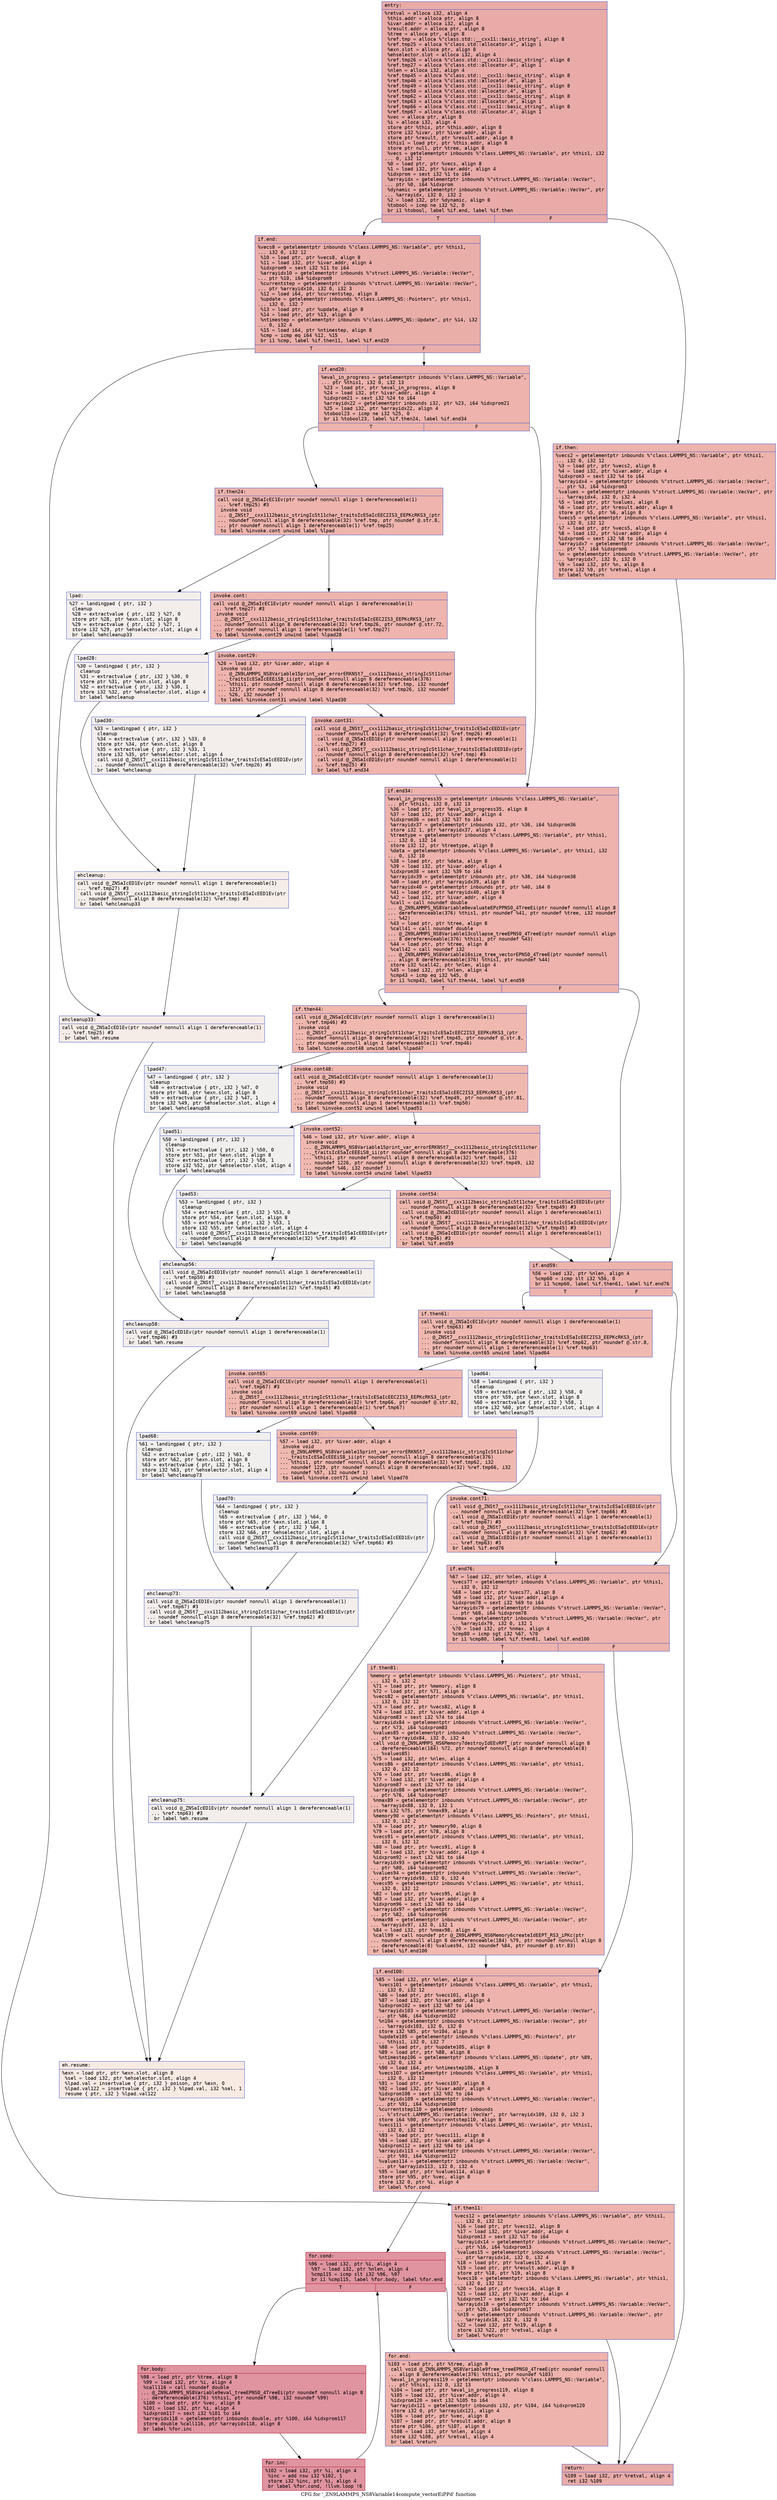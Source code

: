 digraph "CFG for '_ZN9LAMMPS_NS8Variable14compute_vectorEiPPd' function" {
	label="CFG for '_ZN9LAMMPS_NS8Variable14compute_vectorEiPPd' function";

	Node0x556bfe4e6be0 [shape=record,color="#3d50c3ff", style=filled, fillcolor="#cc403a70" fontname="Courier",label="{entry:\l|  %retval = alloca i32, align 4\l  %this.addr = alloca ptr, align 8\l  %ivar.addr = alloca i32, align 4\l  %result.addr = alloca ptr, align 8\l  %tree = alloca ptr, align 8\l  %ref.tmp = alloca %\"class.std::__cxx11::basic_string\", align 8\l  %ref.tmp25 = alloca %\"class.std::allocator.4\", align 1\l  %exn.slot = alloca ptr, align 8\l  %ehselector.slot = alloca i32, align 4\l  %ref.tmp26 = alloca %\"class.std::__cxx11::basic_string\", align 8\l  %ref.tmp27 = alloca %\"class.std::allocator.4\", align 1\l  %nlen = alloca i32, align 4\l  %ref.tmp45 = alloca %\"class.std::__cxx11::basic_string\", align 8\l  %ref.tmp46 = alloca %\"class.std::allocator.4\", align 1\l  %ref.tmp49 = alloca %\"class.std::__cxx11::basic_string\", align 8\l  %ref.tmp50 = alloca %\"class.std::allocator.4\", align 1\l  %ref.tmp62 = alloca %\"class.std::__cxx11::basic_string\", align 8\l  %ref.tmp63 = alloca %\"class.std::allocator.4\", align 1\l  %ref.tmp66 = alloca %\"class.std::__cxx11::basic_string\", align 8\l  %ref.tmp67 = alloca %\"class.std::allocator.4\", align 1\l  %vec = alloca ptr, align 8\l  %i = alloca i32, align 4\l  store ptr %this, ptr %this.addr, align 8\l  store i32 %ivar, ptr %ivar.addr, align 4\l  store ptr %result, ptr %result.addr, align 8\l  %this1 = load ptr, ptr %this.addr, align 8\l  store ptr null, ptr %tree, align 8\l  %vecs = getelementptr inbounds %\"class.LAMMPS_NS::Variable\", ptr %this1, i32\l... 0, i32 12\l  %0 = load ptr, ptr %vecs, align 8\l  %1 = load i32, ptr %ivar.addr, align 4\l  %idxprom = sext i32 %1 to i64\l  %arrayidx = getelementptr inbounds %\"struct.LAMMPS_NS::Variable::VecVar\",\l... ptr %0, i64 %idxprom\l  %dynamic = getelementptr inbounds %\"struct.LAMMPS_NS::Variable::VecVar\", ptr\l... %arrayidx, i32 0, i32 2\l  %2 = load i32, ptr %dynamic, align 8\l  %tobool = icmp ne i32 %2, 0\l  br i1 %tobool, label %if.end, label %if.then\l|{<s0>T|<s1>F}}"];
	Node0x556bfe4e6be0:s0 -> Node0x556bfe4e8680[tooltip="entry -> if.end\nProbability 62.50%" ];
	Node0x556bfe4e6be0:s1 -> Node0x556bfe4e86f0[tooltip="entry -> if.then\nProbability 37.50%" ];
	Node0x556bfe4e86f0 [shape=record,color="#3d50c3ff", style=filled, fillcolor="#d6524470" fontname="Courier",label="{if.then:\l|  %vecs2 = getelementptr inbounds %\"class.LAMMPS_NS::Variable\", ptr %this1,\l... i32 0, i32 12\l  %3 = load ptr, ptr %vecs2, align 8\l  %4 = load i32, ptr %ivar.addr, align 4\l  %idxprom3 = sext i32 %4 to i64\l  %arrayidx4 = getelementptr inbounds %\"struct.LAMMPS_NS::Variable::VecVar\",\l... ptr %3, i64 %idxprom3\l  %values = getelementptr inbounds %\"struct.LAMMPS_NS::Variable::VecVar\", ptr\l... %arrayidx4, i32 0, i32 4\l  %5 = load ptr, ptr %values, align 8\l  %6 = load ptr, ptr %result.addr, align 8\l  store ptr %5, ptr %6, align 8\l  %vecs5 = getelementptr inbounds %\"class.LAMMPS_NS::Variable\", ptr %this1,\l... i32 0, i32 12\l  %7 = load ptr, ptr %vecs5, align 8\l  %8 = load i32, ptr %ivar.addr, align 4\l  %idxprom6 = sext i32 %8 to i64\l  %arrayidx7 = getelementptr inbounds %\"struct.LAMMPS_NS::Variable::VecVar\",\l... ptr %7, i64 %idxprom6\l  %n = getelementptr inbounds %\"struct.LAMMPS_NS::Variable::VecVar\", ptr\l... %arrayidx7, i32 0, i32 0\l  %9 = load i32, ptr %n, align 8\l  store i32 %9, ptr %retval, align 4\l  br label %return\l}"];
	Node0x556bfe4e86f0 -> Node0x556bfe4e91a0[tooltip="if.then -> return\nProbability 100.00%" ];
	Node0x556bfe4e8680 [shape=record,color="#3d50c3ff", style=filled, fillcolor="#d0473d70" fontname="Courier",label="{if.end:\l|  %vecs8 = getelementptr inbounds %\"class.LAMMPS_NS::Variable\", ptr %this1,\l... i32 0, i32 12\l  %10 = load ptr, ptr %vecs8, align 8\l  %11 = load i32, ptr %ivar.addr, align 4\l  %idxprom9 = sext i32 %11 to i64\l  %arrayidx10 = getelementptr inbounds %\"struct.LAMMPS_NS::Variable::VecVar\",\l... ptr %10, i64 %idxprom9\l  %currentstep = getelementptr inbounds %\"struct.LAMMPS_NS::Variable::VecVar\",\l... ptr %arrayidx10, i32 0, i32 3\l  %12 = load i64, ptr %currentstep, align 8\l  %update = getelementptr inbounds %\"class.LAMMPS_NS::Pointers\", ptr %this1,\l... i32 0, i32 7\l  %13 = load ptr, ptr %update, align 8\l  %14 = load ptr, ptr %13, align 8\l  %ntimestep = getelementptr inbounds %\"class.LAMMPS_NS::Update\", ptr %14, i32\l... 0, i32 4\l  %15 = load i64, ptr %ntimestep, align 8\l  %cmp = icmp eq i64 %12, %15\l  br i1 %cmp, label %if.then11, label %if.end20\l|{<s0>T|<s1>F}}"];
	Node0x556bfe4e8680:s0 -> Node0x556bfe4e7bf0[tooltip="if.end -> if.then11\nProbability 50.00%" ];
	Node0x556bfe4e8680:s1 -> Node0x556bfe4e7c70[tooltip="if.end -> if.end20\nProbability 50.00%" ];
	Node0x556bfe4e7bf0 [shape=record,color="#3d50c3ff", style=filled, fillcolor="#d6524470" fontname="Courier",label="{if.then11:\l|  %vecs12 = getelementptr inbounds %\"class.LAMMPS_NS::Variable\", ptr %this1,\l... i32 0, i32 12\l  %16 = load ptr, ptr %vecs12, align 8\l  %17 = load i32, ptr %ivar.addr, align 4\l  %idxprom13 = sext i32 %17 to i64\l  %arrayidx14 = getelementptr inbounds %\"struct.LAMMPS_NS::Variable::VecVar\",\l... ptr %16, i64 %idxprom13\l  %values15 = getelementptr inbounds %\"struct.LAMMPS_NS::Variable::VecVar\",\l... ptr %arrayidx14, i32 0, i32 4\l  %18 = load ptr, ptr %values15, align 8\l  %19 = load ptr, ptr %result.addr, align 8\l  store ptr %18, ptr %19, align 8\l  %vecs16 = getelementptr inbounds %\"class.LAMMPS_NS::Variable\", ptr %this1,\l... i32 0, i32 12\l  %20 = load ptr, ptr %vecs16, align 8\l  %21 = load i32, ptr %ivar.addr, align 4\l  %idxprom17 = sext i32 %21 to i64\l  %arrayidx18 = getelementptr inbounds %\"struct.LAMMPS_NS::Variable::VecVar\",\l... ptr %20, i64 %idxprom17\l  %n19 = getelementptr inbounds %\"struct.LAMMPS_NS::Variable::VecVar\", ptr\l... %arrayidx18, i32 0, i32 0\l  %22 = load i32, ptr %n19, align 8\l  store i32 %22, ptr %retval, align 4\l  br label %return\l}"];
	Node0x556bfe4e7bf0 -> Node0x556bfe4e91a0[tooltip="if.then11 -> return\nProbability 100.00%" ];
	Node0x556bfe4e7c70 [shape=record,color="#3d50c3ff", style=filled, fillcolor="#d6524470" fontname="Courier",label="{if.end20:\l|  %eval_in_progress = getelementptr inbounds %\"class.LAMMPS_NS::Variable\",\l... ptr %this1, i32 0, i32 13\l  %23 = load ptr, ptr %eval_in_progress, align 8\l  %24 = load i32, ptr %ivar.addr, align 4\l  %idxprom21 = sext i32 %24 to i64\l  %arrayidx22 = getelementptr inbounds i32, ptr %23, i64 %idxprom21\l  %25 = load i32, ptr %arrayidx22, align 4\l  %tobool23 = icmp ne i32 %25, 0\l  br i1 %tobool23, label %if.then24, label %if.end34\l|{<s0>T|<s1>F}}"];
	Node0x556bfe4e7c70:s0 -> Node0x556bfe4eafa0[tooltip="if.end20 -> if.then24\nProbability 62.50%" ];
	Node0x556bfe4e7c70:s1 -> Node0x556bfe4eb020[tooltip="if.end20 -> if.end34\nProbability 37.50%" ];
	Node0x556bfe4eafa0 [shape=record,color="#3d50c3ff", style=filled, fillcolor="#d8564670" fontname="Courier",label="{if.then24:\l|  call void @_ZNSaIcEC1Ev(ptr noundef nonnull align 1 dereferenceable(1)\l... %ref.tmp25) #3\l  invoke void\l... @_ZNSt7__cxx1112basic_stringIcSt11char_traitsIcESaIcEEC2IS3_EEPKcRKS3_(ptr\l... noundef nonnull align 8 dereferenceable(32) %ref.tmp, ptr noundef @.str.8,\l... ptr noundef nonnull align 1 dereferenceable(1) %ref.tmp25)\l          to label %invoke.cont unwind label %lpad\l}"];
	Node0x556bfe4eafa0 -> Node0x556bfe4eb2d0[tooltip="if.then24 -> invoke.cont\nProbability 100.00%" ];
	Node0x556bfe4eafa0 -> Node0x556bfe4eb320[tooltip="if.then24 -> lpad\nProbability 0.00%" ];
	Node0x556bfe4eb2d0 [shape=record,color="#3d50c3ff", style=filled, fillcolor="#d8564670" fontname="Courier",label="{invoke.cont:\l|  call void @_ZNSaIcEC1Ev(ptr noundef nonnull align 1 dereferenceable(1)\l... %ref.tmp27) #3\l  invoke void\l... @_ZNSt7__cxx1112basic_stringIcSt11char_traitsIcESaIcEEC2IS3_EEPKcRKS3_(ptr\l... noundef nonnull align 8 dereferenceable(32) %ref.tmp26, ptr noundef @.str.72,\l... ptr noundef nonnull align 1 dereferenceable(1) %ref.tmp27)\l          to label %invoke.cont29 unwind label %lpad28\l}"];
	Node0x556bfe4eb2d0 -> Node0x556bfe4eb640[tooltip="invoke.cont -> invoke.cont29\nProbability 100.00%" ];
	Node0x556bfe4eb2d0 -> Node0x556bfe4eb690[tooltip="invoke.cont -> lpad28\nProbability 0.00%" ];
	Node0x556bfe4eb640 [shape=record,color="#3d50c3ff", style=filled, fillcolor="#d8564670" fontname="Courier",label="{invoke.cont29:\l|  %26 = load i32, ptr %ivar.addr, align 4\l  invoke void\l... @_ZN9LAMMPS_NS8Variable15print_var_errorERKNSt7__cxx1112basic_stringIcSt11char\l..._traitsIcESaIcEEEiS8_ii(ptr noundef nonnull align 8 dereferenceable(376)\l... %this1, ptr noundef nonnull align 8 dereferenceable(32) %ref.tmp, i32 noundef\l... 1217, ptr noundef nonnull align 8 dereferenceable(32) %ref.tmp26, i32 noundef\l... %26, i32 noundef 1)\l          to label %invoke.cont31 unwind label %lpad30\l}"];
	Node0x556bfe4eb640 -> Node0x556bfe4eb5f0[tooltip="invoke.cont29 -> invoke.cont31\nProbability 100.00%" ];
	Node0x556bfe4eb640 -> Node0x556bfe4eb9e0[tooltip="invoke.cont29 -> lpad30\nProbability 0.00%" ];
	Node0x556bfe4eb5f0 [shape=record,color="#3d50c3ff", style=filled, fillcolor="#d8564670" fontname="Courier",label="{invoke.cont31:\l|  call void @_ZNSt7__cxx1112basic_stringIcSt11char_traitsIcESaIcEED1Ev(ptr\l... noundef nonnull align 8 dereferenceable(32) %ref.tmp26) #3\l  call void @_ZNSaIcED1Ev(ptr noundef nonnull align 1 dereferenceable(1)\l... %ref.tmp27) #3\l  call void @_ZNSt7__cxx1112basic_stringIcSt11char_traitsIcESaIcEED1Ev(ptr\l... noundef nonnull align 8 dereferenceable(32) %ref.tmp) #3\l  call void @_ZNSaIcED1Ev(ptr noundef nonnull align 1 dereferenceable(1)\l... %ref.tmp25) #3\l  br label %if.end34\l}"];
	Node0x556bfe4eb5f0 -> Node0x556bfe4eb020[tooltip="invoke.cont31 -> if.end34\nProbability 100.00%" ];
	Node0x556bfe4eb320 [shape=record,color="#3d50c3ff", style=filled, fillcolor="#e3d9d370" fontname="Courier",label="{lpad:\l|  %27 = landingpad \{ ptr, i32 \}\l          cleanup\l  %28 = extractvalue \{ ptr, i32 \} %27, 0\l  store ptr %28, ptr %exn.slot, align 8\l  %29 = extractvalue \{ ptr, i32 \} %27, 1\l  store i32 %29, ptr %ehselector.slot, align 4\l  br label %ehcleanup33\l}"];
	Node0x556bfe4eb320 -> Node0x556bfe4ec340[tooltip="lpad -> ehcleanup33\nProbability 100.00%" ];
	Node0x556bfe4eb690 [shape=record,color="#3d50c3ff", style=filled, fillcolor="#e3d9d370" fontname="Courier",label="{lpad28:\l|  %30 = landingpad \{ ptr, i32 \}\l          cleanup\l  %31 = extractvalue \{ ptr, i32 \} %30, 0\l  store ptr %31, ptr %exn.slot, align 8\l  %32 = extractvalue \{ ptr, i32 \} %30, 1\l  store i32 %32, ptr %ehselector.slot, align 4\l  br label %ehcleanup\l}"];
	Node0x556bfe4eb690 -> Node0x556bfe4ec640[tooltip="lpad28 -> ehcleanup\nProbability 100.00%" ];
	Node0x556bfe4eb9e0 [shape=record,color="#3d50c3ff", style=filled, fillcolor="#e3d9d370" fontname="Courier",label="{lpad30:\l|  %33 = landingpad \{ ptr, i32 \}\l          cleanup\l  %34 = extractvalue \{ ptr, i32 \} %33, 0\l  store ptr %34, ptr %exn.slot, align 8\l  %35 = extractvalue \{ ptr, i32 \} %33, 1\l  store i32 %35, ptr %ehselector.slot, align 4\l  call void @_ZNSt7__cxx1112basic_stringIcSt11char_traitsIcESaIcEED1Ev(ptr\l... noundef nonnull align 8 dereferenceable(32) %ref.tmp26) #3\l  br label %ehcleanup\l}"];
	Node0x556bfe4eb9e0 -> Node0x556bfe4ec640[tooltip="lpad30 -> ehcleanup\nProbability 100.00%" ];
	Node0x556bfe4ec640 [shape=record,color="#3d50c3ff", style=filled, fillcolor="#e8d6cc70" fontname="Courier",label="{ehcleanup:\l|  call void @_ZNSaIcED1Ev(ptr noundef nonnull align 1 dereferenceable(1)\l... %ref.tmp27) #3\l  call void @_ZNSt7__cxx1112basic_stringIcSt11char_traitsIcESaIcEED1Ev(ptr\l... noundef nonnull align 8 dereferenceable(32) %ref.tmp) #3\l  br label %ehcleanup33\l}"];
	Node0x556bfe4ec640 -> Node0x556bfe4ec340[tooltip="ehcleanup -> ehcleanup33\nProbability 100.00%" ];
	Node0x556bfe4ec340 [shape=record,color="#3d50c3ff", style=filled, fillcolor="#ead5c970" fontname="Courier",label="{ehcleanup33:\l|  call void @_ZNSaIcED1Ev(ptr noundef nonnull align 1 dereferenceable(1)\l... %ref.tmp25) #3\l  br label %eh.resume\l}"];
	Node0x556bfe4ec340 -> Node0x556bfe4ecf50[tooltip="ehcleanup33 -> eh.resume\nProbability 100.00%" ];
	Node0x556bfe4eb020 [shape=record,color="#3d50c3ff", style=filled, fillcolor="#d6524470" fontname="Courier",label="{if.end34:\l|  %eval_in_progress35 = getelementptr inbounds %\"class.LAMMPS_NS::Variable\",\l... ptr %this1, i32 0, i32 13\l  %36 = load ptr, ptr %eval_in_progress35, align 8\l  %37 = load i32, ptr %ivar.addr, align 4\l  %idxprom36 = sext i32 %37 to i64\l  %arrayidx37 = getelementptr inbounds i32, ptr %36, i64 %idxprom36\l  store i32 1, ptr %arrayidx37, align 4\l  %treetype = getelementptr inbounds %\"class.LAMMPS_NS::Variable\", ptr %this1,\l... i32 0, i32 14\l  store i32 12, ptr %treetype, align 8\l  %data = getelementptr inbounds %\"class.LAMMPS_NS::Variable\", ptr %this1, i32\l... 0, i32 10\l  %38 = load ptr, ptr %data, align 8\l  %39 = load i32, ptr %ivar.addr, align 4\l  %idxprom38 = sext i32 %39 to i64\l  %arrayidx39 = getelementptr inbounds ptr, ptr %38, i64 %idxprom38\l  %40 = load ptr, ptr %arrayidx39, align 8\l  %arrayidx40 = getelementptr inbounds ptr, ptr %40, i64 0\l  %41 = load ptr, ptr %arrayidx40, align 8\l  %42 = load i32, ptr %ivar.addr, align 4\l  %call = call noundef double\l... @_ZN9LAMMPS_NS8Variable8evaluateEPcPPNS0_4TreeEi(ptr noundef nonnull align 8\l... dereferenceable(376) %this1, ptr noundef %41, ptr noundef %tree, i32 noundef\l... %42)\l  %43 = load ptr, ptr %tree, align 8\l  %call41 = call noundef double\l... @_ZN9LAMMPS_NS8Variable13collapse_treeEPNS0_4TreeE(ptr noundef nonnull align\l... 8 dereferenceable(376) %this1, ptr noundef %43)\l  %44 = load ptr, ptr %tree, align 8\l  %call42 = call noundef i32\l... @_ZN9LAMMPS_NS8Variable16size_tree_vectorEPNS0_4TreeE(ptr noundef nonnull\l... align 8 dereferenceable(376) %this1, ptr noundef %44)\l  store i32 %call42, ptr %nlen, align 4\l  %45 = load i32, ptr %nlen, align 4\l  %cmp43 = icmp eq i32 %45, 0\l  br i1 %cmp43, label %if.then44, label %if.end59\l|{<s0>T|<s1>F}}"];
	Node0x556bfe4eb020:s0 -> Node0x556bfe4ee320[tooltip="if.end34 -> if.then44\nProbability 37.50%" ];
	Node0x556bfe4eb020:s1 -> Node0x556bfe4ee3d0[tooltip="if.end34 -> if.end59\nProbability 62.50%" ];
	Node0x556bfe4ee320 [shape=record,color="#3d50c3ff", style=filled, fillcolor="#de614d70" fontname="Courier",label="{if.then44:\l|  call void @_ZNSaIcEC1Ev(ptr noundef nonnull align 1 dereferenceable(1)\l... %ref.tmp46) #3\l  invoke void\l... @_ZNSt7__cxx1112basic_stringIcSt11char_traitsIcESaIcEEC2IS3_EEPKcRKS3_(ptr\l... noundef nonnull align 8 dereferenceable(32) %ref.tmp45, ptr noundef @.str.8,\l... ptr noundef nonnull align 1 dereferenceable(1) %ref.tmp46)\l          to label %invoke.cont48 unwind label %lpad47\l}"];
	Node0x556bfe4ee320 -> Node0x556bfe4ee6e0[tooltip="if.then44 -> invoke.cont48\nProbability 100.00%" ];
	Node0x556bfe4ee320 -> Node0x556bfe4ee730[tooltip="if.then44 -> lpad47\nProbability 0.00%" ];
	Node0x556bfe4ee6e0 [shape=record,color="#3d50c3ff", style=filled, fillcolor="#de614d70" fontname="Courier",label="{invoke.cont48:\l|  call void @_ZNSaIcEC1Ev(ptr noundef nonnull align 1 dereferenceable(1)\l... %ref.tmp50) #3\l  invoke void\l... @_ZNSt7__cxx1112basic_stringIcSt11char_traitsIcESaIcEEC2IS3_EEPKcRKS3_(ptr\l... noundef nonnull align 8 dereferenceable(32) %ref.tmp49, ptr noundef @.str.81,\l... ptr noundef nonnull align 1 dereferenceable(1) %ref.tmp50)\l          to label %invoke.cont52 unwind label %lpad51\l}"];
	Node0x556bfe4ee6e0 -> Node0x556bfe4eeab0[tooltip="invoke.cont48 -> invoke.cont52\nProbability 100.00%" ];
	Node0x556bfe4ee6e0 -> Node0x556bfe4eeb00[tooltip="invoke.cont48 -> lpad51\nProbability 0.00%" ];
	Node0x556bfe4eeab0 [shape=record,color="#3d50c3ff", style=filled, fillcolor="#de614d70" fontname="Courier",label="{invoke.cont52:\l|  %46 = load i32, ptr %ivar.addr, align 4\l  invoke void\l... @_ZN9LAMMPS_NS8Variable15print_var_errorERKNSt7__cxx1112basic_stringIcSt11char\l..._traitsIcESaIcEEEiS8_ii(ptr noundef nonnull align 8 dereferenceable(376)\l... %this1, ptr noundef nonnull align 8 dereferenceable(32) %ref.tmp45, i32\l... noundef 1226, ptr noundef nonnull align 8 dereferenceable(32) %ref.tmp49, i32\l... noundef %46, i32 noundef 1)\l          to label %invoke.cont54 unwind label %lpad53\l}"];
	Node0x556bfe4eeab0 -> Node0x556bfe4eea60[tooltip="invoke.cont52 -> invoke.cont54\nProbability 100.00%" ];
	Node0x556bfe4eeab0 -> Node0x556bfe4eeeb0[tooltip="invoke.cont52 -> lpad53\nProbability 0.00%" ];
	Node0x556bfe4eea60 [shape=record,color="#3d50c3ff", style=filled, fillcolor="#de614d70" fontname="Courier",label="{invoke.cont54:\l|  call void @_ZNSt7__cxx1112basic_stringIcSt11char_traitsIcESaIcEED1Ev(ptr\l... noundef nonnull align 8 dereferenceable(32) %ref.tmp49) #3\l  call void @_ZNSaIcED1Ev(ptr noundef nonnull align 1 dereferenceable(1)\l... %ref.tmp50) #3\l  call void @_ZNSt7__cxx1112basic_stringIcSt11char_traitsIcESaIcEED1Ev(ptr\l... noundef nonnull align 8 dereferenceable(32) %ref.tmp45) #3\l  call void @_ZNSaIcED1Ev(ptr noundef nonnull align 1 dereferenceable(1)\l... %ref.tmp46) #3\l  br label %if.end59\l}"];
	Node0x556bfe4eea60 -> Node0x556bfe4ee3d0[tooltip="invoke.cont54 -> if.end59\nProbability 100.00%" ];
	Node0x556bfe4ee730 [shape=record,color="#3d50c3ff", style=filled, fillcolor="#e0dbd870" fontname="Courier",label="{lpad47:\l|  %47 = landingpad \{ ptr, i32 \}\l          cleanup\l  %48 = extractvalue \{ ptr, i32 \} %47, 0\l  store ptr %48, ptr %exn.slot, align 8\l  %49 = extractvalue \{ ptr, i32 \} %47, 1\l  store i32 %49, ptr %ehselector.slot, align 4\l  br label %ehcleanup58\l}"];
	Node0x556bfe4ee730 -> Node0x556bfe4f0080[tooltip="lpad47 -> ehcleanup58\nProbability 100.00%" ];
	Node0x556bfe4eeb00 [shape=record,color="#3d50c3ff", style=filled, fillcolor="#e0dbd870" fontname="Courier",label="{lpad51:\l|  %50 = landingpad \{ ptr, i32 \}\l          cleanup\l  %51 = extractvalue \{ ptr, i32 \} %50, 0\l  store ptr %51, ptr %exn.slot, align 8\l  %52 = extractvalue \{ ptr, i32 \} %50, 1\l  store i32 %52, ptr %ehselector.slot, align 4\l  br label %ehcleanup56\l}"];
	Node0x556bfe4eeb00 -> Node0x556bfe4f0380[tooltip="lpad51 -> ehcleanup56\nProbability 100.00%" ];
	Node0x556bfe4eeeb0 [shape=record,color="#3d50c3ff", style=filled, fillcolor="#e0dbd870" fontname="Courier",label="{lpad53:\l|  %53 = landingpad \{ ptr, i32 \}\l          cleanup\l  %54 = extractvalue \{ ptr, i32 \} %53, 0\l  store ptr %54, ptr %exn.slot, align 8\l  %55 = extractvalue \{ ptr, i32 \} %53, 1\l  store i32 %55, ptr %ehselector.slot, align 4\l  call void @_ZNSt7__cxx1112basic_stringIcSt11char_traitsIcESaIcEED1Ev(ptr\l... noundef nonnull align 8 dereferenceable(32) %ref.tmp49) #3\l  br label %ehcleanup56\l}"];
	Node0x556bfe4eeeb0 -> Node0x556bfe4f0380[tooltip="lpad53 -> ehcleanup56\nProbability 100.00%" ];
	Node0x556bfe4f0380 [shape=record,color="#3d50c3ff", style=filled, fillcolor="#e3d9d370" fontname="Courier",label="{ehcleanup56:\l|  call void @_ZNSaIcED1Ev(ptr noundef nonnull align 1 dereferenceable(1)\l... %ref.tmp50) #3\l  call void @_ZNSt7__cxx1112basic_stringIcSt11char_traitsIcESaIcEED1Ev(ptr\l... noundef nonnull align 8 dereferenceable(32) %ref.tmp45) #3\l  br label %ehcleanup58\l}"];
	Node0x556bfe4f0380 -> Node0x556bfe4f0080[tooltip="ehcleanup56 -> ehcleanup58\nProbability 100.00%" ];
	Node0x556bfe4f0080 [shape=record,color="#3d50c3ff", style=filled, fillcolor="#e5d8d170" fontname="Courier",label="{ehcleanup58:\l|  call void @_ZNSaIcED1Ev(ptr noundef nonnull align 1 dereferenceable(1)\l... %ref.tmp46) #3\l  br label %eh.resume\l}"];
	Node0x556bfe4f0080 -> Node0x556bfe4ecf50[tooltip="ehcleanup58 -> eh.resume\nProbability 100.00%" ];
	Node0x556bfe4ee3d0 [shape=record,color="#3d50c3ff", style=filled, fillcolor="#d6524470" fontname="Courier",label="{if.end59:\l|  %56 = load i32, ptr %nlen, align 4\l  %cmp60 = icmp slt i32 %56, 0\l  br i1 %cmp60, label %if.then61, label %if.end76\l|{<s0>T|<s1>F}}"];
	Node0x556bfe4ee3d0:s0 -> Node0x556bfe4f1410[tooltip="if.end59 -> if.then61\nProbability 37.50%" ];
	Node0x556bfe4ee3d0:s1 -> Node0x556bfe4f1460[tooltip="if.end59 -> if.end76\nProbability 62.50%" ];
	Node0x556bfe4f1410 [shape=record,color="#3d50c3ff", style=filled, fillcolor="#de614d70" fontname="Courier",label="{if.then61:\l|  call void @_ZNSaIcEC1Ev(ptr noundef nonnull align 1 dereferenceable(1)\l... %ref.tmp63) #3\l  invoke void\l... @_ZNSt7__cxx1112basic_stringIcSt11char_traitsIcESaIcEEC2IS3_EEPKcRKS3_(ptr\l... noundef nonnull align 8 dereferenceable(32) %ref.tmp62, ptr noundef @.str.8,\l... ptr noundef nonnull align 1 dereferenceable(1) %ref.tmp63)\l          to label %invoke.cont65 unwind label %lpad64\l}"];
	Node0x556bfe4f1410 -> Node0x556bfe4f1710[tooltip="if.then61 -> invoke.cont65\nProbability 100.00%" ];
	Node0x556bfe4f1410 -> Node0x556bfe4f1790[tooltip="if.then61 -> lpad64\nProbability 0.00%" ];
	Node0x556bfe4f1710 [shape=record,color="#3d50c3ff", style=filled, fillcolor="#de614d70" fontname="Courier",label="{invoke.cont65:\l|  call void @_ZNSaIcEC1Ev(ptr noundef nonnull align 1 dereferenceable(1)\l... %ref.tmp67) #3\l  invoke void\l... @_ZNSt7__cxx1112basic_stringIcSt11char_traitsIcESaIcEEC2IS3_EEPKcRKS3_(ptr\l... noundef nonnull align 8 dereferenceable(32) %ref.tmp66, ptr noundef @.str.82,\l... ptr noundef nonnull align 1 dereferenceable(1) %ref.tmp67)\l          to label %invoke.cont69 unwind label %lpad68\l}"];
	Node0x556bfe4f1710 -> Node0x556bfe4f1ab0[tooltip="invoke.cont65 -> invoke.cont69\nProbability 100.00%" ];
	Node0x556bfe4f1710 -> Node0x556bfe4f1b00[tooltip="invoke.cont65 -> lpad68\nProbability 0.00%" ];
	Node0x556bfe4f1ab0 [shape=record,color="#3d50c3ff", style=filled, fillcolor="#de614d70" fontname="Courier",label="{invoke.cont69:\l|  %57 = load i32, ptr %ivar.addr, align 4\l  invoke void\l... @_ZN9LAMMPS_NS8Variable15print_var_errorERKNSt7__cxx1112basic_stringIcSt11char\l..._traitsIcESaIcEEEiS8_ii(ptr noundef nonnull align 8 dereferenceable(376)\l... %this1, ptr noundef nonnull align 8 dereferenceable(32) %ref.tmp62, i32\l... noundef 1229, ptr noundef nonnull align 8 dereferenceable(32) %ref.tmp66, i32\l... noundef %57, i32 noundef 1)\l          to label %invoke.cont71 unwind label %lpad70\l}"];
	Node0x556bfe4f1ab0 -> Node0x556bfe4f1a60[tooltip="invoke.cont69 -> invoke.cont71\nProbability 100.00%" ];
	Node0x556bfe4f1ab0 -> Node0x556bfe4f1eb0[tooltip="invoke.cont69 -> lpad70\nProbability 0.00%" ];
	Node0x556bfe4f1a60 [shape=record,color="#3d50c3ff", style=filled, fillcolor="#de614d70" fontname="Courier",label="{invoke.cont71:\l|  call void @_ZNSt7__cxx1112basic_stringIcSt11char_traitsIcESaIcEED1Ev(ptr\l... noundef nonnull align 8 dereferenceable(32) %ref.tmp66) #3\l  call void @_ZNSaIcED1Ev(ptr noundef nonnull align 1 dereferenceable(1)\l... %ref.tmp67) #3\l  call void @_ZNSt7__cxx1112basic_stringIcSt11char_traitsIcESaIcEED1Ev(ptr\l... noundef nonnull align 8 dereferenceable(32) %ref.tmp62) #3\l  call void @_ZNSaIcED1Ev(ptr noundef nonnull align 1 dereferenceable(1)\l... %ref.tmp63) #3\l  br label %if.end76\l}"];
	Node0x556bfe4f1a60 -> Node0x556bfe4f1460[tooltip="invoke.cont71 -> if.end76\nProbability 100.00%" ];
	Node0x556bfe4f1790 [shape=record,color="#3d50c3ff", style=filled, fillcolor="#e0dbd870" fontname="Courier",label="{lpad64:\l|  %58 = landingpad \{ ptr, i32 \}\l          cleanup\l  %59 = extractvalue \{ ptr, i32 \} %58, 0\l  store ptr %59, ptr %exn.slot, align 8\l  %60 = extractvalue \{ ptr, i32 \} %58, 1\l  store i32 %60, ptr %ehselector.slot, align 4\l  br label %ehcleanup75\l}"];
	Node0x556bfe4f1790 -> Node0x556bfe4f2870[tooltip="lpad64 -> ehcleanup75\nProbability 100.00%" ];
	Node0x556bfe4f1b00 [shape=record,color="#3d50c3ff", style=filled, fillcolor="#e0dbd870" fontname="Courier",label="{lpad68:\l|  %61 = landingpad \{ ptr, i32 \}\l          cleanup\l  %62 = extractvalue \{ ptr, i32 \} %61, 0\l  store ptr %62, ptr %exn.slot, align 8\l  %63 = extractvalue \{ ptr, i32 \} %61, 1\l  store i32 %63, ptr %ehselector.slot, align 4\l  br label %ehcleanup73\l}"];
	Node0x556bfe4f1b00 -> Node0x556bfe4f2b70[tooltip="lpad68 -> ehcleanup73\nProbability 100.00%" ];
	Node0x556bfe4f1eb0 [shape=record,color="#3d50c3ff", style=filled, fillcolor="#e0dbd870" fontname="Courier",label="{lpad70:\l|  %64 = landingpad \{ ptr, i32 \}\l          cleanup\l  %65 = extractvalue \{ ptr, i32 \} %64, 0\l  store ptr %65, ptr %exn.slot, align 8\l  %66 = extractvalue \{ ptr, i32 \} %64, 1\l  store i32 %66, ptr %ehselector.slot, align 4\l  call void @_ZNSt7__cxx1112basic_stringIcSt11char_traitsIcESaIcEED1Ev(ptr\l... noundef nonnull align 8 dereferenceable(32) %ref.tmp66) #3\l  br label %ehcleanup73\l}"];
	Node0x556bfe4f1eb0 -> Node0x556bfe4f2b70[tooltip="lpad70 -> ehcleanup73\nProbability 100.00%" ];
	Node0x556bfe4f2b70 [shape=record,color="#3d50c3ff", style=filled, fillcolor="#e3d9d370" fontname="Courier",label="{ehcleanup73:\l|  call void @_ZNSaIcED1Ev(ptr noundef nonnull align 1 dereferenceable(1)\l... %ref.tmp67) #3\l  call void @_ZNSt7__cxx1112basic_stringIcSt11char_traitsIcESaIcEED1Ev(ptr\l... noundef nonnull align 8 dereferenceable(32) %ref.tmp62) #3\l  br label %ehcleanup75\l}"];
	Node0x556bfe4f2b70 -> Node0x556bfe4f2870[tooltip="ehcleanup73 -> ehcleanup75\nProbability 100.00%" ];
	Node0x556bfe4f2870 [shape=record,color="#3d50c3ff", style=filled, fillcolor="#e5d8d170" fontname="Courier",label="{ehcleanup75:\l|  call void @_ZNSaIcED1Ev(ptr noundef nonnull align 1 dereferenceable(1)\l... %ref.tmp63) #3\l  br label %eh.resume\l}"];
	Node0x556bfe4f2870 -> Node0x556bfe4ecf50[tooltip="ehcleanup75 -> eh.resume\nProbability 100.00%" ];
	Node0x556bfe4f1460 [shape=record,color="#3d50c3ff", style=filled, fillcolor="#d6524470" fontname="Courier",label="{if.end76:\l|  %67 = load i32, ptr %nlen, align 4\l  %vecs77 = getelementptr inbounds %\"class.LAMMPS_NS::Variable\", ptr %this1,\l... i32 0, i32 12\l  %68 = load ptr, ptr %vecs77, align 8\l  %69 = load i32, ptr %ivar.addr, align 4\l  %idxprom78 = sext i32 %69 to i64\l  %arrayidx79 = getelementptr inbounds %\"struct.LAMMPS_NS::Variable::VecVar\",\l... ptr %68, i64 %idxprom78\l  %nmax = getelementptr inbounds %\"struct.LAMMPS_NS::Variable::VecVar\", ptr\l... %arrayidx79, i32 0, i32 1\l  %70 = load i32, ptr %nmax, align 4\l  %cmp80 = icmp sgt i32 %67, %70\l  br i1 %cmp80, label %if.then81, label %if.end100\l|{<s0>T|<s1>F}}"];
	Node0x556bfe4f1460:s0 -> Node0x556bfe4f3a80[tooltip="if.end76 -> if.then81\nProbability 50.00%" ];
	Node0x556bfe4f1460:s1 -> Node0x556bfe4f3b00[tooltip="if.end76 -> if.end100\nProbability 50.00%" ];
	Node0x556bfe4f3a80 [shape=record,color="#3d50c3ff", style=filled, fillcolor="#dc5d4a70" fontname="Courier",label="{if.then81:\l|  %memory = getelementptr inbounds %\"class.LAMMPS_NS::Pointers\", ptr %this1,\l... i32 0, i32 2\l  %71 = load ptr, ptr %memory, align 8\l  %72 = load ptr, ptr %71, align 8\l  %vecs82 = getelementptr inbounds %\"class.LAMMPS_NS::Variable\", ptr %this1,\l... i32 0, i32 12\l  %73 = load ptr, ptr %vecs82, align 8\l  %74 = load i32, ptr %ivar.addr, align 4\l  %idxprom83 = sext i32 %74 to i64\l  %arrayidx84 = getelementptr inbounds %\"struct.LAMMPS_NS::Variable::VecVar\",\l... ptr %73, i64 %idxprom83\l  %values85 = getelementptr inbounds %\"struct.LAMMPS_NS::Variable::VecVar\",\l... ptr %arrayidx84, i32 0, i32 4\l  call void @_ZN9LAMMPS_NS6Memory7destroyIdEEvRPT_(ptr noundef nonnull align 8\l... dereferenceable(184) %72, ptr noundef nonnull align 8 dereferenceable(8)\l... %values85)\l  %75 = load i32, ptr %nlen, align 4\l  %vecs86 = getelementptr inbounds %\"class.LAMMPS_NS::Variable\", ptr %this1,\l... i32 0, i32 12\l  %76 = load ptr, ptr %vecs86, align 8\l  %77 = load i32, ptr %ivar.addr, align 4\l  %idxprom87 = sext i32 %77 to i64\l  %arrayidx88 = getelementptr inbounds %\"struct.LAMMPS_NS::Variable::VecVar\",\l... ptr %76, i64 %idxprom87\l  %nmax89 = getelementptr inbounds %\"struct.LAMMPS_NS::Variable::VecVar\", ptr\l... %arrayidx88, i32 0, i32 1\l  store i32 %75, ptr %nmax89, align 4\l  %memory90 = getelementptr inbounds %\"class.LAMMPS_NS::Pointers\", ptr %this1,\l... i32 0, i32 2\l  %78 = load ptr, ptr %memory90, align 8\l  %79 = load ptr, ptr %78, align 8\l  %vecs91 = getelementptr inbounds %\"class.LAMMPS_NS::Variable\", ptr %this1,\l... i32 0, i32 12\l  %80 = load ptr, ptr %vecs91, align 8\l  %81 = load i32, ptr %ivar.addr, align 4\l  %idxprom92 = sext i32 %81 to i64\l  %arrayidx93 = getelementptr inbounds %\"struct.LAMMPS_NS::Variable::VecVar\",\l... ptr %80, i64 %idxprom92\l  %values94 = getelementptr inbounds %\"struct.LAMMPS_NS::Variable::VecVar\",\l... ptr %arrayidx93, i32 0, i32 4\l  %vecs95 = getelementptr inbounds %\"class.LAMMPS_NS::Variable\", ptr %this1,\l... i32 0, i32 12\l  %82 = load ptr, ptr %vecs95, align 8\l  %83 = load i32, ptr %ivar.addr, align 4\l  %idxprom96 = sext i32 %83 to i64\l  %arrayidx97 = getelementptr inbounds %\"struct.LAMMPS_NS::Variable::VecVar\",\l... ptr %82, i64 %idxprom96\l  %nmax98 = getelementptr inbounds %\"struct.LAMMPS_NS::Variable::VecVar\", ptr\l... %arrayidx97, i32 0, i32 1\l  %84 = load i32, ptr %nmax98, align 4\l  %call99 = call noundef ptr @_ZN9LAMMPS_NS6Memory6createIdEEPT_RS3_iPKc(ptr\l... noundef nonnull align 8 dereferenceable(184) %79, ptr noundef nonnull align 8\l... dereferenceable(8) %values94, i32 noundef %84, ptr noundef @.str.83)\l  br label %if.end100\l}"];
	Node0x556bfe4f3a80 -> Node0x556bfe4f3b00[tooltip="if.then81 -> if.end100\nProbability 100.00%" ];
	Node0x556bfe4f3b00 [shape=record,color="#3d50c3ff", style=filled, fillcolor="#d6524470" fontname="Courier",label="{if.end100:\l|  %85 = load i32, ptr %nlen, align 4\l  %vecs101 = getelementptr inbounds %\"class.LAMMPS_NS::Variable\", ptr %this1,\l... i32 0, i32 12\l  %86 = load ptr, ptr %vecs101, align 8\l  %87 = load i32, ptr %ivar.addr, align 4\l  %idxprom102 = sext i32 %87 to i64\l  %arrayidx103 = getelementptr inbounds %\"struct.LAMMPS_NS::Variable::VecVar\",\l... ptr %86, i64 %idxprom102\l  %n104 = getelementptr inbounds %\"struct.LAMMPS_NS::Variable::VecVar\", ptr\l... %arrayidx103, i32 0, i32 0\l  store i32 %85, ptr %n104, align 8\l  %update105 = getelementptr inbounds %\"class.LAMMPS_NS::Pointers\", ptr\l... %this1, i32 0, i32 7\l  %88 = load ptr, ptr %update105, align 8\l  %89 = load ptr, ptr %88, align 8\l  %ntimestep106 = getelementptr inbounds %\"class.LAMMPS_NS::Update\", ptr %89,\l... i32 0, i32 4\l  %90 = load i64, ptr %ntimestep106, align 8\l  %vecs107 = getelementptr inbounds %\"class.LAMMPS_NS::Variable\", ptr %this1,\l... i32 0, i32 12\l  %91 = load ptr, ptr %vecs107, align 8\l  %92 = load i32, ptr %ivar.addr, align 4\l  %idxprom108 = sext i32 %92 to i64\l  %arrayidx109 = getelementptr inbounds %\"struct.LAMMPS_NS::Variable::VecVar\",\l... ptr %91, i64 %idxprom108\l  %currentstep110 = getelementptr inbounds\l... %\"struct.LAMMPS_NS::Variable::VecVar\", ptr %arrayidx109, i32 0, i32 3\l  store i64 %90, ptr %currentstep110, align 8\l  %vecs111 = getelementptr inbounds %\"class.LAMMPS_NS::Variable\", ptr %this1,\l... i32 0, i32 12\l  %93 = load ptr, ptr %vecs111, align 8\l  %94 = load i32, ptr %ivar.addr, align 4\l  %idxprom112 = sext i32 %94 to i64\l  %arrayidx113 = getelementptr inbounds %\"struct.LAMMPS_NS::Variable::VecVar\",\l... ptr %93, i64 %idxprom112\l  %values114 = getelementptr inbounds %\"struct.LAMMPS_NS::Variable::VecVar\",\l... ptr %arrayidx113, i32 0, i32 4\l  %95 = load ptr, ptr %values114, align 8\l  store ptr %95, ptr %vec, align 8\l  store i32 0, ptr %i, align 4\l  br label %for.cond\l}"];
	Node0x556bfe4f3b00 -> Node0x556bfe4ef750[tooltip="if.end100 -> for.cond\nProbability 100.00%" ];
	Node0x556bfe4ef750 [shape=record,color="#b70d28ff", style=filled, fillcolor="#b70d2870" fontname="Courier",label="{for.cond:\l|  %96 = load i32, ptr %i, align 4\l  %97 = load i32, ptr %nlen, align 4\l  %cmp115 = icmp slt i32 %96, %97\l  br i1 %cmp115, label %for.body, label %for.end\l|{<s0>T|<s1>F}}"];
	Node0x556bfe4ef750:s0 -> Node0x556bfe4ef9f0[tooltip="for.cond -> for.body\nProbability 96.88%" ];
	Node0x556bfe4ef750:s1 -> Node0x556bfe4efa70[tooltip="for.cond -> for.end\nProbability 3.12%" ];
	Node0x556bfe4ef9f0 [shape=record,color="#b70d28ff", style=filled, fillcolor="#b70d2870" fontname="Courier",label="{for.body:\l|  %98 = load ptr, ptr %tree, align 8\l  %99 = load i32, ptr %i, align 4\l  %call116 = call noundef double\l... @_ZN9LAMMPS_NS8Variable9eval_treeEPNS0_4TreeEi(ptr noundef nonnull align 8\l... dereferenceable(376) %this1, ptr noundef %98, i32 noundef %99)\l  %100 = load ptr, ptr %vec, align 8\l  %101 = load i32, ptr %i, align 4\l  %idxprom117 = sext i32 %101 to i64\l  %arrayidx118 = getelementptr inbounds double, ptr %100, i64 %idxprom117\l  store double %call116, ptr %arrayidx118, align 8\l  br label %for.inc\l}"];
	Node0x556bfe4ef9f0 -> Node0x556bfe4f7ac0[tooltip="for.body -> for.inc\nProbability 100.00%" ];
	Node0x556bfe4f7ac0 [shape=record,color="#b70d28ff", style=filled, fillcolor="#b70d2870" fontname="Courier",label="{for.inc:\l|  %102 = load i32, ptr %i, align 4\l  %inc = add nsw i32 %102, 1\l  store i32 %inc, ptr %i, align 4\l  br label %for.cond, !llvm.loop !6\l}"];
	Node0x556bfe4f7ac0 -> Node0x556bfe4ef750[tooltip="for.inc -> for.cond\nProbability 100.00%" ];
	Node0x556bfe4efa70 [shape=record,color="#3d50c3ff", style=filled, fillcolor="#d6524470" fontname="Courier",label="{for.end:\l|  %103 = load ptr, ptr %tree, align 8\l  call void @_ZN9LAMMPS_NS8Variable9free_treeEPNS0_4TreeE(ptr noundef nonnull\l... align 8 dereferenceable(376) %this1, ptr noundef %103)\l  %eval_in_progress119 = getelementptr inbounds %\"class.LAMMPS_NS::Variable\",\l... ptr %this1, i32 0, i32 13\l  %104 = load ptr, ptr %eval_in_progress119, align 8\l  %105 = load i32, ptr %ivar.addr, align 4\l  %idxprom120 = sext i32 %105 to i64\l  %arrayidx121 = getelementptr inbounds i32, ptr %104, i64 %idxprom120\l  store i32 0, ptr %arrayidx121, align 4\l  %106 = load ptr, ptr %vec, align 8\l  %107 = load ptr, ptr %result.addr, align 8\l  store ptr %106, ptr %107, align 8\l  %108 = load i32, ptr %nlen, align 4\l  store i32 %108, ptr %retval, align 4\l  br label %return\l}"];
	Node0x556bfe4efa70 -> Node0x556bfe4e91a0[tooltip="for.end -> return\nProbability 100.00%" ];
	Node0x556bfe4e91a0 [shape=record,color="#3d50c3ff", style=filled, fillcolor="#cc403a70" fontname="Courier",label="{return:\l|  %109 = load i32, ptr %retval, align 4\l  ret i32 %109\l}"];
	Node0x556bfe4ecf50 [shape=record,color="#3d50c3ff", style=filled, fillcolor="#eed0c070" fontname="Courier",label="{eh.resume:\l|  %exn = load ptr, ptr %exn.slot, align 8\l  %sel = load i32, ptr %ehselector.slot, align 4\l  %lpad.val = insertvalue \{ ptr, i32 \} poison, ptr %exn, 0\l  %lpad.val122 = insertvalue \{ ptr, i32 \} %lpad.val, i32 %sel, 1\l  resume \{ ptr, i32 \} %lpad.val122\l}"];
}
